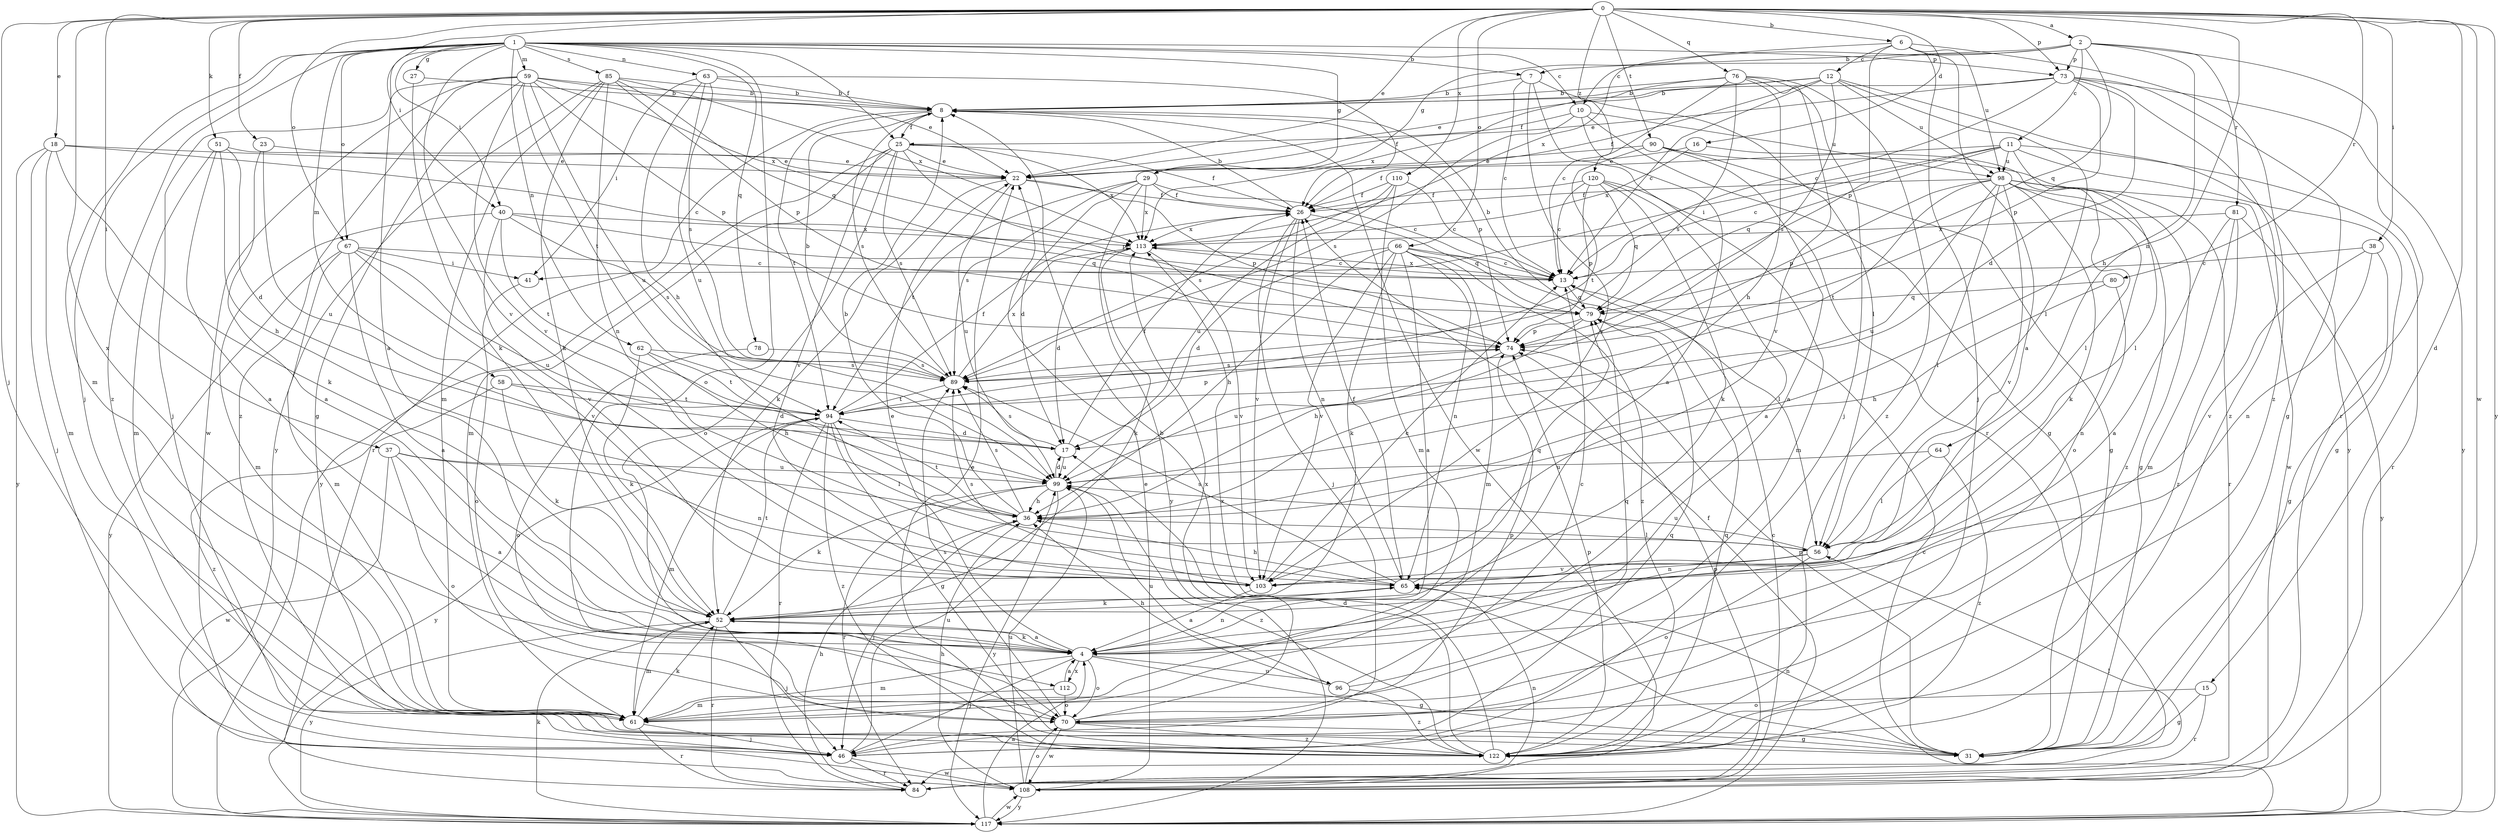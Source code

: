 strict digraph  {
0;
1;
2;
4;
6;
7;
8;
10;
11;
12;
13;
15;
16;
17;
18;
22;
23;
25;
26;
27;
29;
31;
36;
37;
38;
40;
41;
46;
51;
52;
56;
58;
59;
61;
62;
63;
64;
65;
66;
67;
70;
73;
74;
76;
78;
79;
80;
81;
84;
85;
89;
90;
94;
96;
98;
99;
103;
108;
110;
112;
113;
117;
120;
122;
0 -> 2  [label=a];
0 -> 6  [label=b];
0 -> 15  [label=d];
0 -> 16  [label=d];
0 -> 18  [label=e];
0 -> 22  [label=e];
0 -> 23  [label=f];
0 -> 36  [label=h];
0 -> 37  [label=i];
0 -> 38  [label=i];
0 -> 40  [label=i];
0 -> 46  [label=j];
0 -> 51  [label=k];
0 -> 66  [label=o];
0 -> 67  [label=o];
0 -> 73  [label=p];
0 -> 76  [label=q];
0 -> 80  [label=r];
0 -> 90  [label=t];
0 -> 108  [label=w];
0 -> 110  [label=x];
0 -> 112  [label=x];
0 -> 117  [label=y];
0 -> 120  [label=z];
1 -> 4  [label=a];
1 -> 7  [label=b];
1 -> 10  [label=c];
1 -> 25  [label=f];
1 -> 27  [label=g];
1 -> 29  [label=g];
1 -> 40  [label=i];
1 -> 46  [label=j];
1 -> 58  [label=m];
1 -> 59  [label=m];
1 -> 61  [label=m];
1 -> 62  [label=n];
1 -> 63  [label=n];
1 -> 67  [label=o];
1 -> 70  [label=o];
1 -> 73  [label=p];
1 -> 78  [label=q];
1 -> 85  [label=s];
1 -> 103  [label=v];
1 -> 122  [label=z];
2 -> 7  [label=b];
2 -> 10  [label=c];
2 -> 11  [label=c];
2 -> 29  [label=g];
2 -> 64  [label=n];
2 -> 73  [label=p];
2 -> 79  [label=q];
2 -> 81  [label=r];
2 -> 84  [label=r];
4 -> 22  [label=e];
4 -> 31  [label=g];
4 -> 46  [label=j];
4 -> 52  [label=k];
4 -> 61  [label=m];
4 -> 65  [label=n];
4 -> 70  [label=o];
4 -> 96  [label=u];
4 -> 112  [label=x];
6 -> 4  [label=a];
6 -> 12  [label=c];
6 -> 46  [label=j];
6 -> 74  [label=p];
6 -> 98  [label=u];
6 -> 113  [label=x];
6 -> 122  [label=z];
7 -> 8  [label=b];
7 -> 13  [label=c];
7 -> 56  [label=l];
7 -> 84  [label=r];
7 -> 103  [label=v];
8 -> 25  [label=f];
8 -> 74  [label=p];
8 -> 84  [label=r];
8 -> 89  [label=s];
8 -> 94  [label=t];
8 -> 108  [label=w];
10 -> 4  [label=a];
10 -> 25  [label=f];
10 -> 31  [label=g];
10 -> 89  [label=s];
10 -> 98  [label=u];
11 -> 13  [label=c];
11 -> 26  [label=f];
11 -> 31  [label=g];
11 -> 41  [label=i];
11 -> 56  [label=l];
11 -> 79  [label=q];
11 -> 84  [label=r];
11 -> 98  [label=u];
12 -> 8  [label=b];
12 -> 13  [label=c];
12 -> 22  [label=e];
12 -> 26  [label=f];
12 -> 56  [label=l];
12 -> 89  [label=s];
12 -> 98  [label=u];
12 -> 117  [label=y];
13 -> 79  [label=q];
13 -> 113  [label=x];
15 -> 31  [label=g];
15 -> 70  [label=o];
15 -> 84  [label=r];
16 -> 22  [label=e];
16 -> 56  [label=l];
16 -> 113  [label=x];
17 -> 26  [label=f];
17 -> 89  [label=s];
17 -> 99  [label=u];
18 -> 13  [label=c];
18 -> 22  [label=e];
18 -> 46  [label=j];
18 -> 52  [label=k];
18 -> 61  [label=m];
18 -> 117  [label=y];
22 -> 26  [label=f];
22 -> 52  [label=k];
22 -> 74  [label=p];
22 -> 99  [label=u];
23 -> 4  [label=a];
23 -> 22  [label=e];
23 -> 99  [label=u];
25 -> 22  [label=e];
25 -> 26  [label=f];
25 -> 61  [label=m];
25 -> 70  [label=o];
25 -> 74  [label=p];
25 -> 89  [label=s];
25 -> 103  [label=v];
25 -> 113  [label=x];
25 -> 117  [label=y];
26 -> 8  [label=b];
26 -> 46  [label=j];
26 -> 65  [label=n];
26 -> 79  [label=q];
26 -> 103  [label=v];
26 -> 113  [label=x];
27 -> 8  [label=b];
27 -> 52  [label=k];
29 -> 13  [label=c];
29 -> 17  [label=d];
29 -> 26  [label=f];
29 -> 89  [label=s];
29 -> 94  [label=t];
29 -> 113  [label=x];
29 -> 117  [label=y];
31 -> 65  [label=n];
31 -> 74  [label=p];
31 -> 113  [label=x];
36 -> 8  [label=b];
36 -> 46  [label=j];
36 -> 56  [label=l];
36 -> 89  [label=s];
36 -> 94  [label=t];
37 -> 4  [label=a];
37 -> 65  [label=n];
37 -> 70  [label=o];
37 -> 99  [label=u];
37 -> 108  [label=w];
38 -> 13  [label=c];
38 -> 31  [label=g];
38 -> 65  [label=n];
38 -> 103  [label=v];
40 -> 61  [label=m];
40 -> 79  [label=q];
40 -> 89  [label=s];
40 -> 94  [label=t];
40 -> 103  [label=v];
40 -> 113  [label=x];
41 -> 70  [label=o];
46 -> 79  [label=q];
46 -> 84  [label=r];
46 -> 99  [label=u];
46 -> 108  [label=w];
51 -> 4  [label=a];
51 -> 17  [label=d];
51 -> 22  [label=e];
51 -> 36  [label=h];
51 -> 61  [label=m];
52 -> 4  [label=a];
52 -> 46  [label=j];
52 -> 61  [label=m];
52 -> 84  [label=r];
52 -> 94  [label=t];
52 -> 117  [label=y];
56 -> 65  [label=n];
56 -> 70  [label=o];
56 -> 99  [label=u];
56 -> 103  [label=v];
58 -> 17  [label=d];
58 -> 52  [label=k];
58 -> 94  [label=t];
58 -> 122  [label=z];
59 -> 8  [label=b];
59 -> 22  [label=e];
59 -> 31  [label=g];
59 -> 46  [label=j];
59 -> 74  [label=p];
59 -> 94  [label=t];
59 -> 99  [label=u];
59 -> 103  [label=v];
59 -> 108  [label=w];
59 -> 113  [label=x];
59 -> 122  [label=z];
61 -> 46  [label=j];
61 -> 52  [label=k];
61 -> 84  [label=r];
62 -> 36  [label=h];
62 -> 52  [label=k];
62 -> 89  [label=s];
62 -> 94  [label=t];
63 -> 8  [label=b];
63 -> 26  [label=f];
63 -> 36  [label=h];
63 -> 41  [label=i];
63 -> 89  [label=s];
63 -> 99  [label=u];
64 -> 56  [label=l];
64 -> 99  [label=u];
64 -> 122  [label=z];
65 -> 26  [label=f];
65 -> 36  [label=h];
65 -> 52  [label=k];
65 -> 79  [label=q];
65 -> 89  [label=s];
66 -> 4  [label=a];
66 -> 13  [label=c];
66 -> 17  [label=d];
66 -> 36  [label=h];
66 -> 52  [label=k];
66 -> 56  [label=l];
66 -> 61  [label=m];
66 -> 65  [label=n];
66 -> 103  [label=v];
66 -> 122  [label=z];
67 -> 4  [label=a];
67 -> 13  [label=c];
67 -> 41  [label=i];
67 -> 61  [label=m];
67 -> 99  [label=u];
67 -> 103  [label=v];
67 -> 117  [label=y];
70 -> 31  [label=g];
70 -> 74  [label=p];
70 -> 89  [label=s];
70 -> 108  [label=w];
70 -> 113  [label=x];
70 -> 122  [label=z];
73 -> 8  [label=b];
73 -> 13  [label=c];
73 -> 17  [label=d];
73 -> 22  [label=e];
73 -> 31  [label=g];
73 -> 74  [label=p];
73 -> 117  [label=y];
73 -> 122  [label=z];
74 -> 89  [label=s];
74 -> 99  [label=u];
76 -> 8  [label=b];
76 -> 13  [label=c];
76 -> 36  [label=h];
76 -> 46  [label=j];
76 -> 89  [label=s];
76 -> 103  [label=v];
76 -> 113  [label=x];
76 -> 122  [label=z];
78 -> 70  [label=o];
78 -> 89  [label=s];
79 -> 8  [label=b];
79 -> 36  [label=h];
79 -> 74  [label=p];
80 -> 36  [label=h];
80 -> 65  [label=n];
80 -> 79  [label=q];
81 -> 4  [label=a];
81 -> 61  [label=m];
81 -> 113  [label=x];
81 -> 117  [label=y];
81 -> 122  [label=z];
84 -> 36  [label=h];
84 -> 56  [label=l];
85 -> 8  [label=b];
85 -> 52  [label=k];
85 -> 61  [label=m];
85 -> 65  [label=n];
85 -> 74  [label=p];
85 -> 79  [label=q];
85 -> 113  [label=x];
85 -> 117  [label=y];
89 -> 8  [label=b];
89 -> 94  [label=t];
89 -> 113  [label=x];
90 -> 4  [label=a];
90 -> 22  [label=e];
90 -> 31  [label=g];
90 -> 94  [label=t];
90 -> 108  [label=w];
94 -> 17  [label=d];
94 -> 26  [label=f];
94 -> 31  [label=g];
94 -> 56  [label=l];
94 -> 61  [label=m];
94 -> 74  [label=p];
94 -> 84  [label=r];
94 -> 117  [label=y];
94 -> 122  [label=z];
96 -> 13  [label=c];
96 -> 36  [label=h];
96 -> 79  [label=q];
96 -> 99  [label=u];
96 -> 122  [label=z];
98 -> 26  [label=f];
98 -> 31  [label=g];
98 -> 52  [label=k];
98 -> 56  [label=l];
98 -> 70  [label=o];
98 -> 74  [label=p];
98 -> 84  [label=r];
98 -> 94  [label=t];
98 -> 99  [label=u];
98 -> 103  [label=v];
98 -> 122  [label=z];
99 -> 17  [label=d];
99 -> 36  [label=h];
99 -> 52  [label=k];
99 -> 84  [label=r];
99 -> 117  [label=y];
99 -> 122  [label=z];
103 -> 4  [label=a];
103 -> 13  [label=c];
103 -> 89  [label=s];
108 -> 13  [label=c];
108 -> 22  [label=e];
108 -> 36  [label=h];
108 -> 65  [label=n];
108 -> 70  [label=o];
108 -> 74  [label=p];
108 -> 99  [label=u];
108 -> 117  [label=y];
110 -> 13  [label=c];
110 -> 26  [label=f];
110 -> 61  [label=m];
110 -> 89  [label=s];
110 -> 99  [label=u];
112 -> 4  [label=a];
112 -> 61  [label=m];
112 -> 70  [label=o];
113 -> 13  [label=c];
113 -> 17  [label=d];
113 -> 52  [label=k];
113 -> 103  [label=v];
117 -> 4  [label=a];
117 -> 13  [label=c];
117 -> 26  [label=f];
117 -> 52  [label=k];
117 -> 108  [label=w];
120 -> 4  [label=a];
120 -> 13  [label=c];
120 -> 26  [label=f];
120 -> 52  [label=k];
120 -> 61  [label=m];
120 -> 74  [label=p];
120 -> 79  [label=q];
122 -> 8  [label=b];
122 -> 17  [label=d];
122 -> 22  [label=e];
122 -> 74  [label=p];
122 -> 79  [label=q];
}
